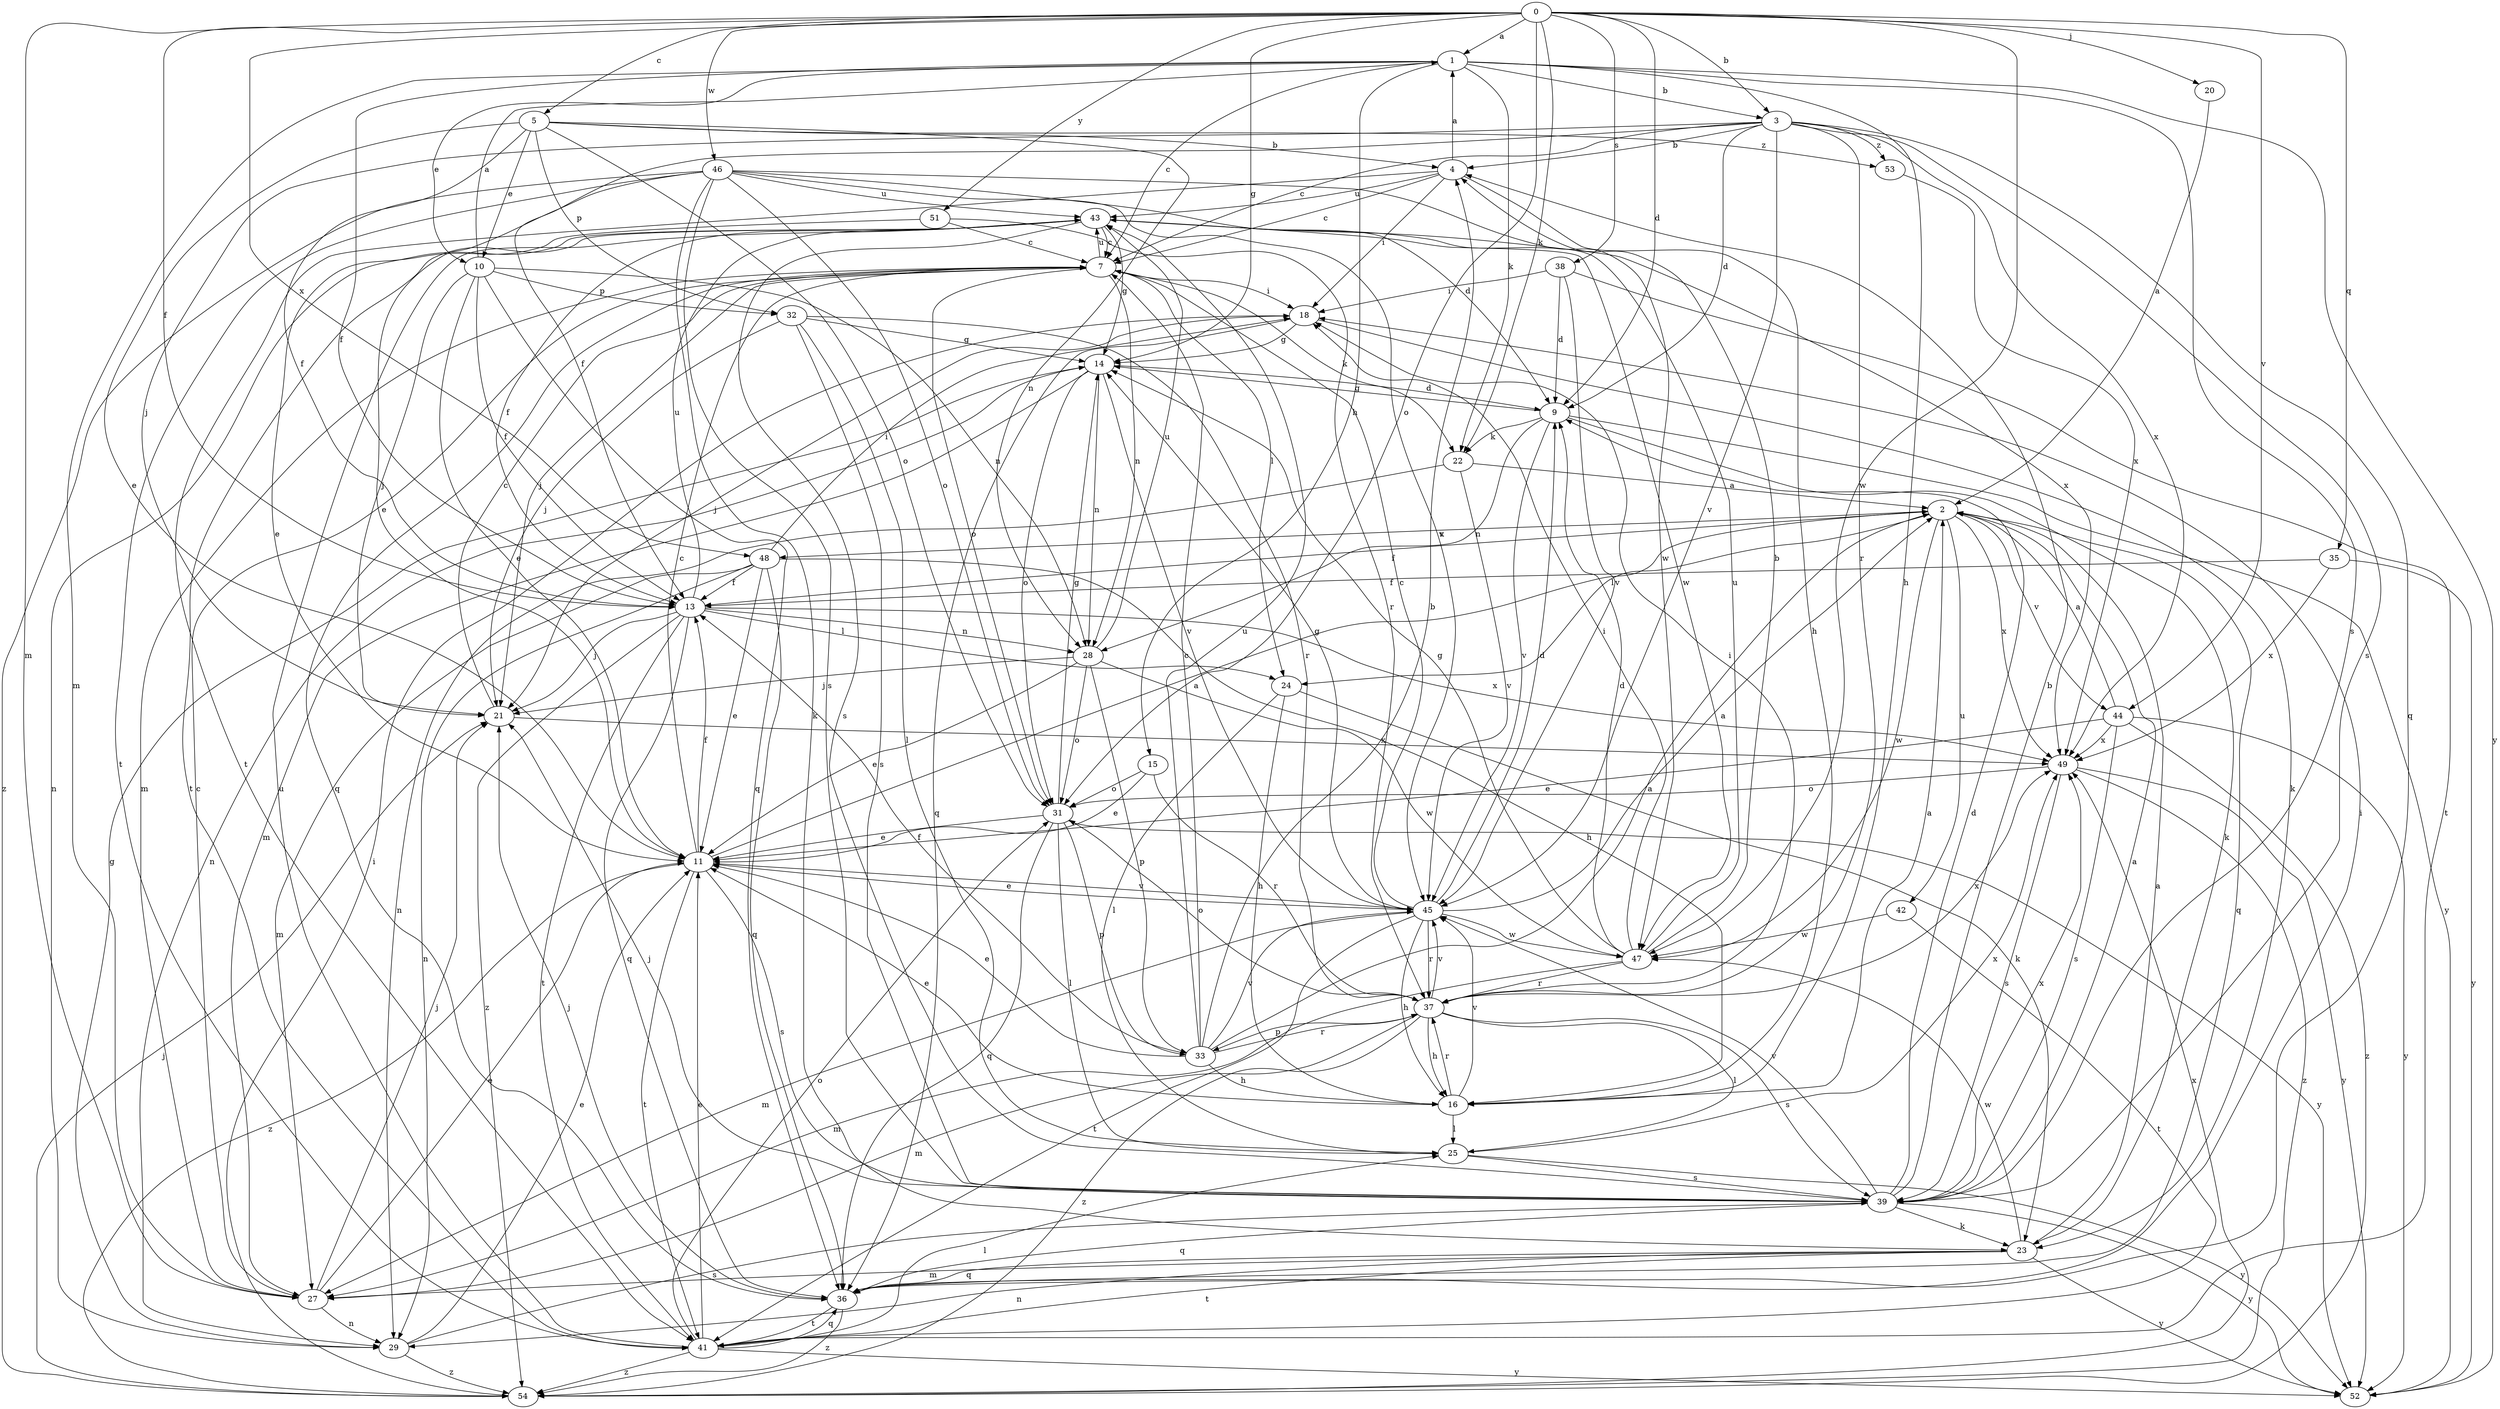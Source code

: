 strict digraph  {
0;
1;
2;
3;
4;
5;
7;
9;
10;
11;
13;
14;
15;
16;
18;
20;
21;
22;
23;
24;
25;
27;
28;
29;
31;
32;
33;
35;
36;
37;
38;
39;
41;
42;
43;
44;
45;
46;
47;
48;
49;
51;
52;
53;
54;
0 -> 1  [label=a];
0 -> 3  [label=b];
0 -> 5  [label=c];
0 -> 9  [label=d];
0 -> 13  [label=f];
0 -> 14  [label=g];
0 -> 20  [label=j];
0 -> 22  [label=k];
0 -> 27  [label=m];
0 -> 31  [label=o];
0 -> 35  [label=q];
0 -> 38  [label=s];
0 -> 44  [label=v];
0 -> 46  [label=w];
0 -> 47  [label=w];
0 -> 48  [label=x];
0 -> 51  [label=y];
1 -> 3  [label=b];
1 -> 7  [label=c];
1 -> 10  [label=e];
1 -> 13  [label=f];
1 -> 15  [label=h];
1 -> 16  [label=h];
1 -> 22  [label=k];
1 -> 27  [label=m];
1 -> 39  [label=s];
1 -> 52  [label=y];
2 -> 13  [label=f];
2 -> 24  [label=l];
2 -> 36  [label=q];
2 -> 42  [label=u];
2 -> 44  [label=v];
2 -> 47  [label=w];
2 -> 48  [label=x];
2 -> 49  [label=x];
3 -> 4  [label=b];
3 -> 7  [label=c];
3 -> 9  [label=d];
3 -> 13  [label=f];
3 -> 21  [label=j];
3 -> 36  [label=q];
3 -> 37  [label=r];
3 -> 39  [label=s];
3 -> 45  [label=v];
3 -> 49  [label=x];
3 -> 53  [label=z];
4 -> 1  [label=a];
4 -> 7  [label=c];
4 -> 16  [label=h];
4 -> 18  [label=i];
4 -> 41  [label=t];
4 -> 43  [label=u];
5 -> 4  [label=b];
5 -> 10  [label=e];
5 -> 11  [label=e];
5 -> 13  [label=f];
5 -> 28  [label=n];
5 -> 31  [label=o];
5 -> 32  [label=p];
5 -> 53  [label=z];
7 -> 18  [label=i];
7 -> 21  [label=j];
7 -> 22  [label=k];
7 -> 24  [label=l];
7 -> 27  [label=m];
7 -> 28  [label=n];
7 -> 31  [label=o];
7 -> 36  [label=q];
7 -> 43  [label=u];
9 -> 14  [label=g];
9 -> 22  [label=k];
9 -> 23  [label=k];
9 -> 28  [label=n];
9 -> 45  [label=v];
9 -> 52  [label=y];
10 -> 1  [label=a];
10 -> 11  [label=e];
10 -> 13  [label=f];
10 -> 21  [label=j];
10 -> 28  [label=n];
10 -> 32  [label=p];
10 -> 36  [label=q];
11 -> 2  [label=a];
11 -> 7  [label=c];
11 -> 13  [label=f];
11 -> 39  [label=s];
11 -> 41  [label=t];
11 -> 45  [label=v];
11 -> 54  [label=z];
13 -> 21  [label=j];
13 -> 24  [label=l];
13 -> 28  [label=n];
13 -> 36  [label=q];
13 -> 41  [label=t];
13 -> 43  [label=u];
13 -> 49  [label=x];
13 -> 54  [label=z];
14 -> 9  [label=d];
14 -> 27  [label=m];
14 -> 28  [label=n];
14 -> 29  [label=n];
14 -> 31  [label=o];
14 -> 45  [label=v];
15 -> 11  [label=e];
15 -> 31  [label=o];
15 -> 37  [label=r];
16 -> 2  [label=a];
16 -> 11  [label=e];
16 -> 25  [label=l];
16 -> 37  [label=r];
16 -> 45  [label=v];
18 -> 14  [label=g];
18 -> 21  [label=j];
18 -> 23  [label=k];
18 -> 36  [label=q];
20 -> 2  [label=a];
21 -> 7  [label=c];
21 -> 49  [label=x];
22 -> 2  [label=a];
22 -> 29  [label=n];
22 -> 45  [label=v];
23 -> 2  [label=a];
23 -> 27  [label=m];
23 -> 29  [label=n];
23 -> 36  [label=q];
23 -> 41  [label=t];
23 -> 47  [label=w];
23 -> 52  [label=y];
24 -> 16  [label=h];
24 -> 23  [label=k];
24 -> 25  [label=l];
25 -> 39  [label=s];
25 -> 49  [label=x];
25 -> 52  [label=y];
27 -> 7  [label=c];
27 -> 11  [label=e];
27 -> 21  [label=j];
27 -> 29  [label=n];
28 -> 11  [label=e];
28 -> 21  [label=j];
28 -> 31  [label=o];
28 -> 33  [label=p];
28 -> 43  [label=u];
28 -> 47  [label=w];
29 -> 11  [label=e];
29 -> 14  [label=g];
29 -> 39  [label=s];
29 -> 54  [label=z];
31 -> 11  [label=e];
31 -> 14  [label=g];
31 -> 25  [label=l];
31 -> 33  [label=p];
31 -> 36  [label=q];
31 -> 52  [label=y];
32 -> 14  [label=g];
32 -> 21  [label=j];
32 -> 25  [label=l];
32 -> 37  [label=r];
32 -> 39  [label=s];
33 -> 2  [label=a];
33 -> 4  [label=b];
33 -> 7  [label=c];
33 -> 11  [label=e];
33 -> 13  [label=f];
33 -> 16  [label=h];
33 -> 37  [label=r];
33 -> 43  [label=u];
33 -> 45  [label=v];
35 -> 13  [label=f];
35 -> 49  [label=x];
35 -> 52  [label=y];
36 -> 18  [label=i];
36 -> 21  [label=j];
36 -> 41  [label=t];
36 -> 54  [label=z];
37 -> 16  [label=h];
37 -> 18  [label=i];
37 -> 25  [label=l];
37 -> 27  [label=m];
37 -> 31  [label=o];
37 -> 33  [label=p];
37 -> 39  [label=s];
37 -> 45  [label=v];
37 -> 49  [label=x];
37 -> 54  [label=z];
38 -> 9  [label=d];
38 -> 18  [label=i];
38 -> 41  [label=t];
38 -> 45  [label=v];
39 -> 2  [label=a];
39 -> 4  [label=b];
39 -> 9  [label=d];
39 -> 21  [label=j];
39 -> 23  [label=k];
39 -> 36  [label=q];
39 -> 45  [label=v];
39 -> 49  [label=x];
39 -> 52  [label=y];
41 -> 11  [label=e];
41 -> 25  [label=l];
41 -> 31  [label=o];
41 -> 36  [label=q];
41 -> 43  [label=u];
41 -> 52  [label=y];
41 -> 54  [label=z];
42 -> 41  [label=t];
42 -> 47  [label=w];
43 -> 7  [label=c];
43 -> 13  [label=f];
43 -> 14  [label=g];
43 -> 29  [label=n];
43 -> 39  [label=s];
43 -> 41  [label=t];
43 -> 47  [label=w];
43 -> 49  [label=x];
44 -> 2  [label=a];
44 -> 11  [label=e];
44 -> 39  [label=s];
44 -> 49  [label=x];
44 -> 52  [label=y];
44 -> 54  [label=z];
45 -> 2  [label=a];
45 -> 7  [label=c];
45 -> 9  [label=d];
45 -> 11  [label=e];
45 -> 14  [label=g];
45 -> 16  [label=h];
45 -> 27  [label=m];
45 -> 37  [label=r];
45 -> 41  [label=t];
45 -> 47  [label=w];
46 -> 9  [label=d];
46 -> 11  [label=e];
46 -> 23  [label=k];
46 -> 31  [label=o];
46 -> 39  [label=s];
46 -> 41  [label=t];
46 -> 43  [label=u];
46 -> 45  [label=v];
46 -> 47  [label=w];
46 -> 54  [label=z];
47 -> 4  [label=b];
47 -> 9  [label=d];
47 -> 14  [label=g];
47 -> 18  [label=i];
47 -> 27  [label=m];
47 -> 37  [label=r];
47 -> 43  [label=u];
48 -> 11  [label=e];
48 -> 13  [label=f];
48 -> 16  [label=h];
48 -> 18  [label=i];
48 -> 27  [label=m];
48 -> 29  [label=n];
48 -> 36  [label=q];
49 -> 31  [label=o];
49 -> 39  [label=s];
49 -> 52  [label=y];
49 -> 54  [label=z];
51 -> 7  [label=c];
51 -> 11  [label=e];
51 -> 37  [label=r];
53 -> 49  [label=x];
54 -> 18  [label=i];
54 -> 21  [label=j];
54 -> 49  [label=x];
}

